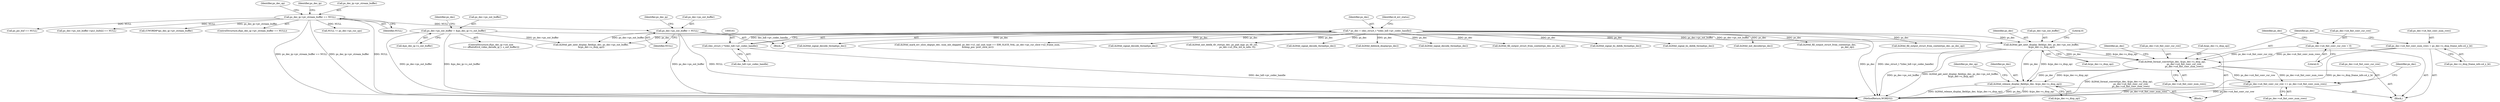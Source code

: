 digraph "0_Android_0b23c81c3dd9ec38f7e6806a3955fed1925541a0@pointer" {
"1000745" [label="(Call,ih264d_format_convert(ps_dec, &(ps_dec->s_disp_op),\n                                  ps_dec->u4_fmt_conv_cur_row,\n                                  ps_dec->u4_fmt_conv_num_rows))"];
"1000713" [label="(Call,ih264d_get_next_display_field(ps_dec, ps_dec->ps_out_buffer,\n &(ps_dec->s_disp_op)))"];
"1000158" [label="(Call,* ps_dec = (dec_struct_t *)(dec_hdl->pv_codec_handle))"];
"1000160" [label="(Call,(dec_struct_t *)(dec_hdl->pv_codec_handle))"];
"1000321" [label="(Call,ps_dec->ps_out_buffer = NULL)"];
"1000270" [label="(Call,ps_dec_ip->pv_stream_buffer == NULL)"];
"1000334" [label="(Call,ps_dec->ps_out_buffer = &ps_dec_ip->s_out_buffer)"];
"1000731" [label="(Call,ps_dec->u4_fmt_conv_cur_row = 0)"];
"1000736" [label="(Call,ps_dec->u4_fmt_conv_num_rows = ps_dec->s_disp_frame_info.u4_y_ht)"];
"1000757" [label="(Call,ps_dec->u4_fmt_conv_cur_row += ps_dec->u4_fmt_conv_num_rows)"];
"1000769" [label="(Call,ih264d_release_display_field(ps_dec, &(ps_dec->s_disp_op)))"];
"1002226" [label="(MethodReturn,WORD32)"];
"1002124" [label="(Call,NULL != ps_dec->ps_cur_sps)"];
"1000770" [label="(Identifier,ps_dec)"];
"1001057" [label="(Call,ih264d_fill_output_struct_from_context(ps_dec, ps_dec_op))"];
"1000274" [label="(Identifier,NULL)"];
"1000754" [label="(Call,ps_dec->u4_fmt_conv_num_rows)"];
"1000732" [label="(Call,ps_dec->u4_fmt_conv_cur_row)"];
"1000771" [label="(Call,&(ps_dec->s_disp_op))"];
"1000757" [label="(Call,ps_dec->u4_fmt_conv_cur_row += ps_dec->u4_fmt_conv_num_rows)"];
"1000623" [label="(Call,ps_pic_buf == NULL)"];
"1000761" [label="(Call,ps_dec->u4_fmt_conv_num_rows)"];
"1002018" [label="(Call,ih264d_get_next_display_field(ps_dec, ps_dec->ps_out_buffer,\n &(ps_dec->s_disp_op)))"];
"1000160" [label="(Call,(dec_struct_t *)(dec_hdl->pv_codec_handle))"];
"1000747" [label="(Call,&(ps_dec->s_disp_op))"];
"1000714" [label="(Identifier,ps_dec)"];
"1000712" [label="(Block,)"];
"1000325" [label="(Identifier,NULL)"];
"1000421" [label="(Call,ps_dec->ps_out_buffer->pu1_bufs[i] == NULL)"];
"1000759" [label="(Identifier,ps_dec)"];
"1000278" [label="(Identifier,ps_dec_op)"];
"1000735" [label="(Literal,0)"];
"1000766" [label="(Identifier,ps_dec)"];
"1001397" [label="(Call,ih264d_signal_decode_thread(ps_dec))"];
"1000156" [label="(Block,)"];
"1000769" [label="(Call,ih264d_release_display_field(ps_dec, &(ps_dec->s_disp_op)))"];
"1000334" [label="(Call,ps_dec->ps_out_buffer = &ps_dec_ip->s_out_buffer)"];
"1000731" [label="(Call,ps_dec->u4_fmt_conv_cur_row = 0)"];
"1001543" [label="(Call,ih264d_mark_err_slice_skip(ps_dec, num_mb_skipped, ps_dec->u1_nal_unit_type == IDR_SLICE_NAL, ps_dec->ps_cur_slice->u2_frame_num,\n &temp_poc, prev_slice_err))"];
"1001719" [label="(Call,ih264d_signal_decode_thread(ps_dec))"];
"1001685" [label="(Call,ih264d_init_deblk_tfr_ctxt(ps_dec, ps_pad_mgr, ps_tfr_cxt,\n                                           ps_dec->u2_frm_wd_in_mbs, 0))"];
"1000737" [label="(Call,ps_dec->u4_fmt_conv_num_rows)"];
"1001596" [label="(Call,ih264d_signal_decode_thread(ps_dec))"];
"1000758" [label="(Call,ps_dec->u4_fmt_conv_cur_row)"];
"1000715" [label="(Call,ps_dec->ps_out_buffer)"];
"1000293" [label="(Identifier,ps_dec_ip)"];
"1000718" [label="(Call,&(ps_dec->s_disp_op))"];
"1000338" [label="(Call,&ps_dec_ip->s_out_buffer)"];
"1000777" [label="(Identifier,ps_dec_op)"];
"1000980" [label="(Call,(UWORD8*)ps_dec_ip->pv_stream_buffer)"];
"1000713" [label="(Call,ih264d_get_next_display_field(ps_dec, ps_dec->ps_out_buffer,\n &(ps_dec->s_disp_op)))"];
"1000270" [label="(Call,ps_dec_ip->pv_stream_buffer == NULL)"];
"1000736" [label="(Call,ps_dec->u4_fmt_conv_num_rows = ps_dec->s_disp_frame_info.u4_y_ht)"];
"1000167" [label="(Identifier,i4_err_status)"];
"1000159" [label="(Identifier,ps_dec)"];
"1001889" [label="(Call,ih264d_deblock_display(ps_dec))"];
"1000730" [label="(Block,)"];
"1001193" [label="(Call,ih264d_signal_decode_thread(ps_dec))"];
"1000269" [label="(ControlStructure,if(ps_dec_ip->pv_stream_buffer == NULL))"];
"1000162" [label="(Call,dec_hdl->pv_codec_handle)"];
"1000329" [label="(Identifier,ps_dec_ip)"];
"1000271" [label="(Call,ps_dec_ip->pv_stream_buffer)"];
"1000335" [label="(Call,ps_dec->ps_out_buffer)"];
"1000738" [label="(Identifier,ps_dec)"];
"1002046" [label="(Call,ih264d_fill_output_struct_from_context(ps_dec, ps_dec_op))"];
"1000746" [label="(Identifier,ps_dec)"];
"1000322" [label="(Call,ps_dec->ps_out_buffer)"];
"1000158" [label="(Call,* ps_dec = (dec_struct_t *)(dec_hdl->pv_codec_handle))"];
"1002004" [label="(Call,ih264d_signal_bs_deblk_thread(ps_dec))"];
"1001827" [label="(Call,ih264d_signal_bs_deblk_thread(ps_dec))"];
"1000344" [label="(Identifier,ps_dec)"];
"1000740" [label="(Call,ps_dec->s_disp_frame_info.u4_y_ht)"];
"1000896" [label="(Call,ih264d_init_decoder(ps_dec))"];
"1000745" [label="(Call,ih264d_format_convert(ps_dec, &(ps_dec->s_disp_op),\n                                  ps_dec->u4_fmt_conv_cur_row,\n                                  ps_dec->u4_fmt_conv_num_rows))"];
"1000321" [label="(Call,ps_dec->ps_out_buffer = NULL)"];
"1001244" [label="(Call,ih264d_fill_output_struct_from_context(ps_dec,\n                                                           ps_dec_op))"];
"1000751" [label="(Call,ps_dec->u4_fmt_conv_cur_row)"];
"1000724" [label="(Literal,0)"];
"1000326" [label="(ControlStructure,if(ps_dec_ip->u4_size\n >= offsetof(ivd_video_decode_ip_t, s_out_buffer)))"];
"1000745" -> "1000730"  [label="AST: "];
"1000745" -> "1000754"  [label="CFG: "];
"1000746" -> "1000745"  [label="AST: "];
"1000747" -> "1000745"  [label="AST: "];
"1000751" -> "1000745"  [label="AST: "];
"1000754" -> "1000745"  [label="AST: "];
"1000759" -> "1000745"  [label="CFG: "];
"1000745" -> "1002226"  [label="DDG: ih264d_format_convert(ps_dec, &(ps_dec->s_disp_op),\n                                  ps_dec->u4_fmt_conv_cur_row,\n                                  ps_dec->u4_fmt_conv_num_rows)"];
"1000713" -> "1000745"  [label="DDG: ps_dec"];
"1000713" -> "1000745"  [label="DDG: &(ps_dec->s_disp_op)"];
"1000731" -> "1000745"  [label="DDG: ps_dec->u4_fmt_conv_cur_row"];
"1000736" -> "1000745"  [label="DDG: ps_dec->u4_fmt_conv_num_rows"];
"1000745" -> "1000757"  [label="DDG: ps_dec->u4_fmt_conv_num_rows"];
"1000745" -> "1000757"  [label="DDG: ps_dec->u4_fmt_conv_cur_row"];
"1000745" -> "1000769"  [label="DDG: ps_dec"];
"1000745" -> "1000769"  [label="DDG: &(ps_dec->s_disp_op)"];
"1000713" -> "1000712"  [label="AST: "];
"1000713" -> "1000718"  [label="CFG: "];
"1000714" -> "1000713"  [label="AST: "];
"1000715" -> "1000713"  [label="AST: "];
"1000718" -> "1000713"  [label="AST: "];
"1000724" -> "1000713"  [label="CFG: "];
"1000713" -> "1002226"  [label="DDG: ps_dec->ps_out_buffer"];
"1000713" -> "1002226"  [label="DDG: ih264d_get_next_display_field(ps_dec, ps_dec->ps_out_buffer,\n &(ps_dec->s_disp_op))"];
"1000158" -> "1000713"  [label="DDG: ps_dec"];
"1000321" -> "1000713"  [label="DDG: ps_dec->ps_out_buffer"];
"1000334" -> "1000713"  [label="DDG: ps_dec->ps_out_buffer"];
"1000713" -> "1000769"  [label="DDG: ps_dec"];
"1000713" -> "1000769"  [label="DDG: &(ps_dec->s_disp_op)"];
"1000158" -> "1000156"  [label="AST: "];
"1000158" -> "1000160"  [label="CFG: "];
"1000159" -> "1000158"  [label="AST: "];
"1000160" -> "1000158"  [label="AST: "];
"1000167" -> "1000158"  [label="CFG: "];
"1000158" -> "1002226"  [label="DDG: ps_dec"];
"1000158" -> "1002226"  [label="DDG: (dec_struct_t *)(dec_hdl->pv_codec_handle)"];
"1000160" -> "1000158"  [label="DDG: dec_hdl->pv_codec_handle"];
"1000158" -> "1000896"  [label="DDG: ps_dec"];
"1000158" -> "1001057"  [label="DDG: ps_dec"];
"1000158" -> "1001193"  [label="DDG: ps_dec"];
"1000158" -> "1001244"  [label="DDG: ps_dec"];
"1000158" -> "1001397"  [label="DDG: ps_dec"];
"1000158" -> "1001543"  [label="DDG: ps_dec"];
"1000158" -> "1001596"  [label="DDG: ps_dec"];
"1000158" -> "1001685"  [label="DDG: ps_dec"];
"1000158" -> "1001719"  [label="DDG: ps_dec"];
"1000158" -> "1001827"  [label="DDG: ps_dec"];
"1000158" -> "1001889"  [label="DDG: ps_dec"];
"1000158" -> "1002004"  [label="DDG: ps_dec"];
"1000158" -> "1002018"  [label="DDG: ps_dec"];
"1000158" -> "1002046"  [label="DDG: ps_dec"];
"1000160" -> "1000162"  [label="CFG: "];
"1000161" -> "1000160"  [label="AST: "];
"1000162" -> "1000160"  [label="AST: "];
"1000160" -> "1002226"  [label="DDG: dec_hdl->pv_codec_handle"];
"1000321" -> "1000156"  [label="AST: "];
"1000321" -> "1000325"  [label="CFG: "];
"1000322" -> "1000321"  [label="AST: "];
"1000325" -> "1000321"  [label="AST: "];
"1000329" -> "1000321"  [label="CFG: "];
"1000321" -> "1002226"  [label="DDG: ps_dec->ps_out_buffer"];
"1000321" -> "1002226"  [label="DDG: NULL"];
"1000270" -> "1000321"  [label="DDG: NULL"];
"1000321" -> "1002018"  [label="DDG: ps_dec->ps_out_buffer"];
"1000270" -> "1000269"  [label="AST: "];
"1000270" -> "1000274"  [label="CFG: "];
"1000271" -> "1000270"  [label="AST: "];
"1000274" -> "1000270"  [label="AST: "];
"1000278" -> "1000270"  [label="CFG: "];
"1000293" -> "1000270"  [label="CFG: "];
"1000270" -> "1002226"  [label="DDG: NULL"];
"1000270" -> "1002226"  [label="DDG: ps_dec_ip->pv_stream_buffer == NULL"];
"1000270" -> "1002226"  [label="DDG: ps_dec_ip->pv_stream_buffer"];
"1000270" -> "1000421"  [label="DDG: NULL"];
"1000270" -> "1000623"  [label="DDG: NULL"];
"1000270" -> "1000980"  [label="DDG: ps_dec_ip->pv_stream_buffer"];
"1000270" -> "1002124"  [label="DDG: NULL"];
"1000334" -> "1000326"  [label="AST: "];
"1000334" -> "1000338"  [label="CFG: "];
"1000335" -> "1000334"  [label="AST: "];
"1000338" -> "1000334"  [label="AST: "];
"1000344" -> "1000334"  [label="CFG: "];
"1000334" -> "1002226"  [label="DDG: &ps_dec_ip->s_out_buffer"];
"1000334" -> "1002226"  [label="DDG: ps_dec->ps_out_buffer"];
"1000334" -> "1002018"  [label="DDG: ps_dec->ps_out_buffer"];
"1000731" -> "1000730"  [label="AST: "];
"1000731" -> "1000735"  [label="CFG: "];
"1000732" -> "1000731"  [label="AST: "];
"1000735" -> "1000731"  [label="AST: "];
"1000738" -> "1000731"  [label="CFG: "];
"1000736" -> "1000730"  [label="AST: "];
"1000736" -> "1000740"  [label="CFG: "];
"1000737" -> "1000736"  [label="AST: "];
"1000740" -> "1000736"  [label="AST: "];
"1000746" -> "1000736"  [label="CFG: "];
"1000736" -> "1002226"  [label="DDG: ps_dec->s_disp_frame_info.u4_y_ht"];
"1000757" -> "1000730"  [label="AST: "];
"1000757" -> "1000761"  [label="CFG: "];
"1000758" -> "1000757"  [label="AST: "];
"1000761" -> "1000757"  [label="AST: "];
"1000766" -> "1000757"  [label="CFG: "];
"1000757" -> "1002226"  [label="DDG: ps_dec->u4_fmt_conv_cur_row"];
"1000757" -> "1002226"  [label="DDG: ps_dec->u4_fmt_conv_num_rows"];
"1000769" -> "1000712"  [label="AST: "];
"1000769" -> "1000771"  [label="CFG: "];
"1000770" -> "1000769"  [label="AST: "];
"1000771" -> "1000769"  [label="AST: "];
"1000777" -> "1000769"  [label="CFG: "];
"1000769" -> "1002226"  [label="DDG: ih264d_release_display_field(ps_dec, &(ps_dec->s_disp_op))"];
"1000769" -> "1002226"  [label="DDG: ps_dec"];
"1000769" -> "1002226"  [label="DDG: &(ps_dec->s_disp_op)"];
}
